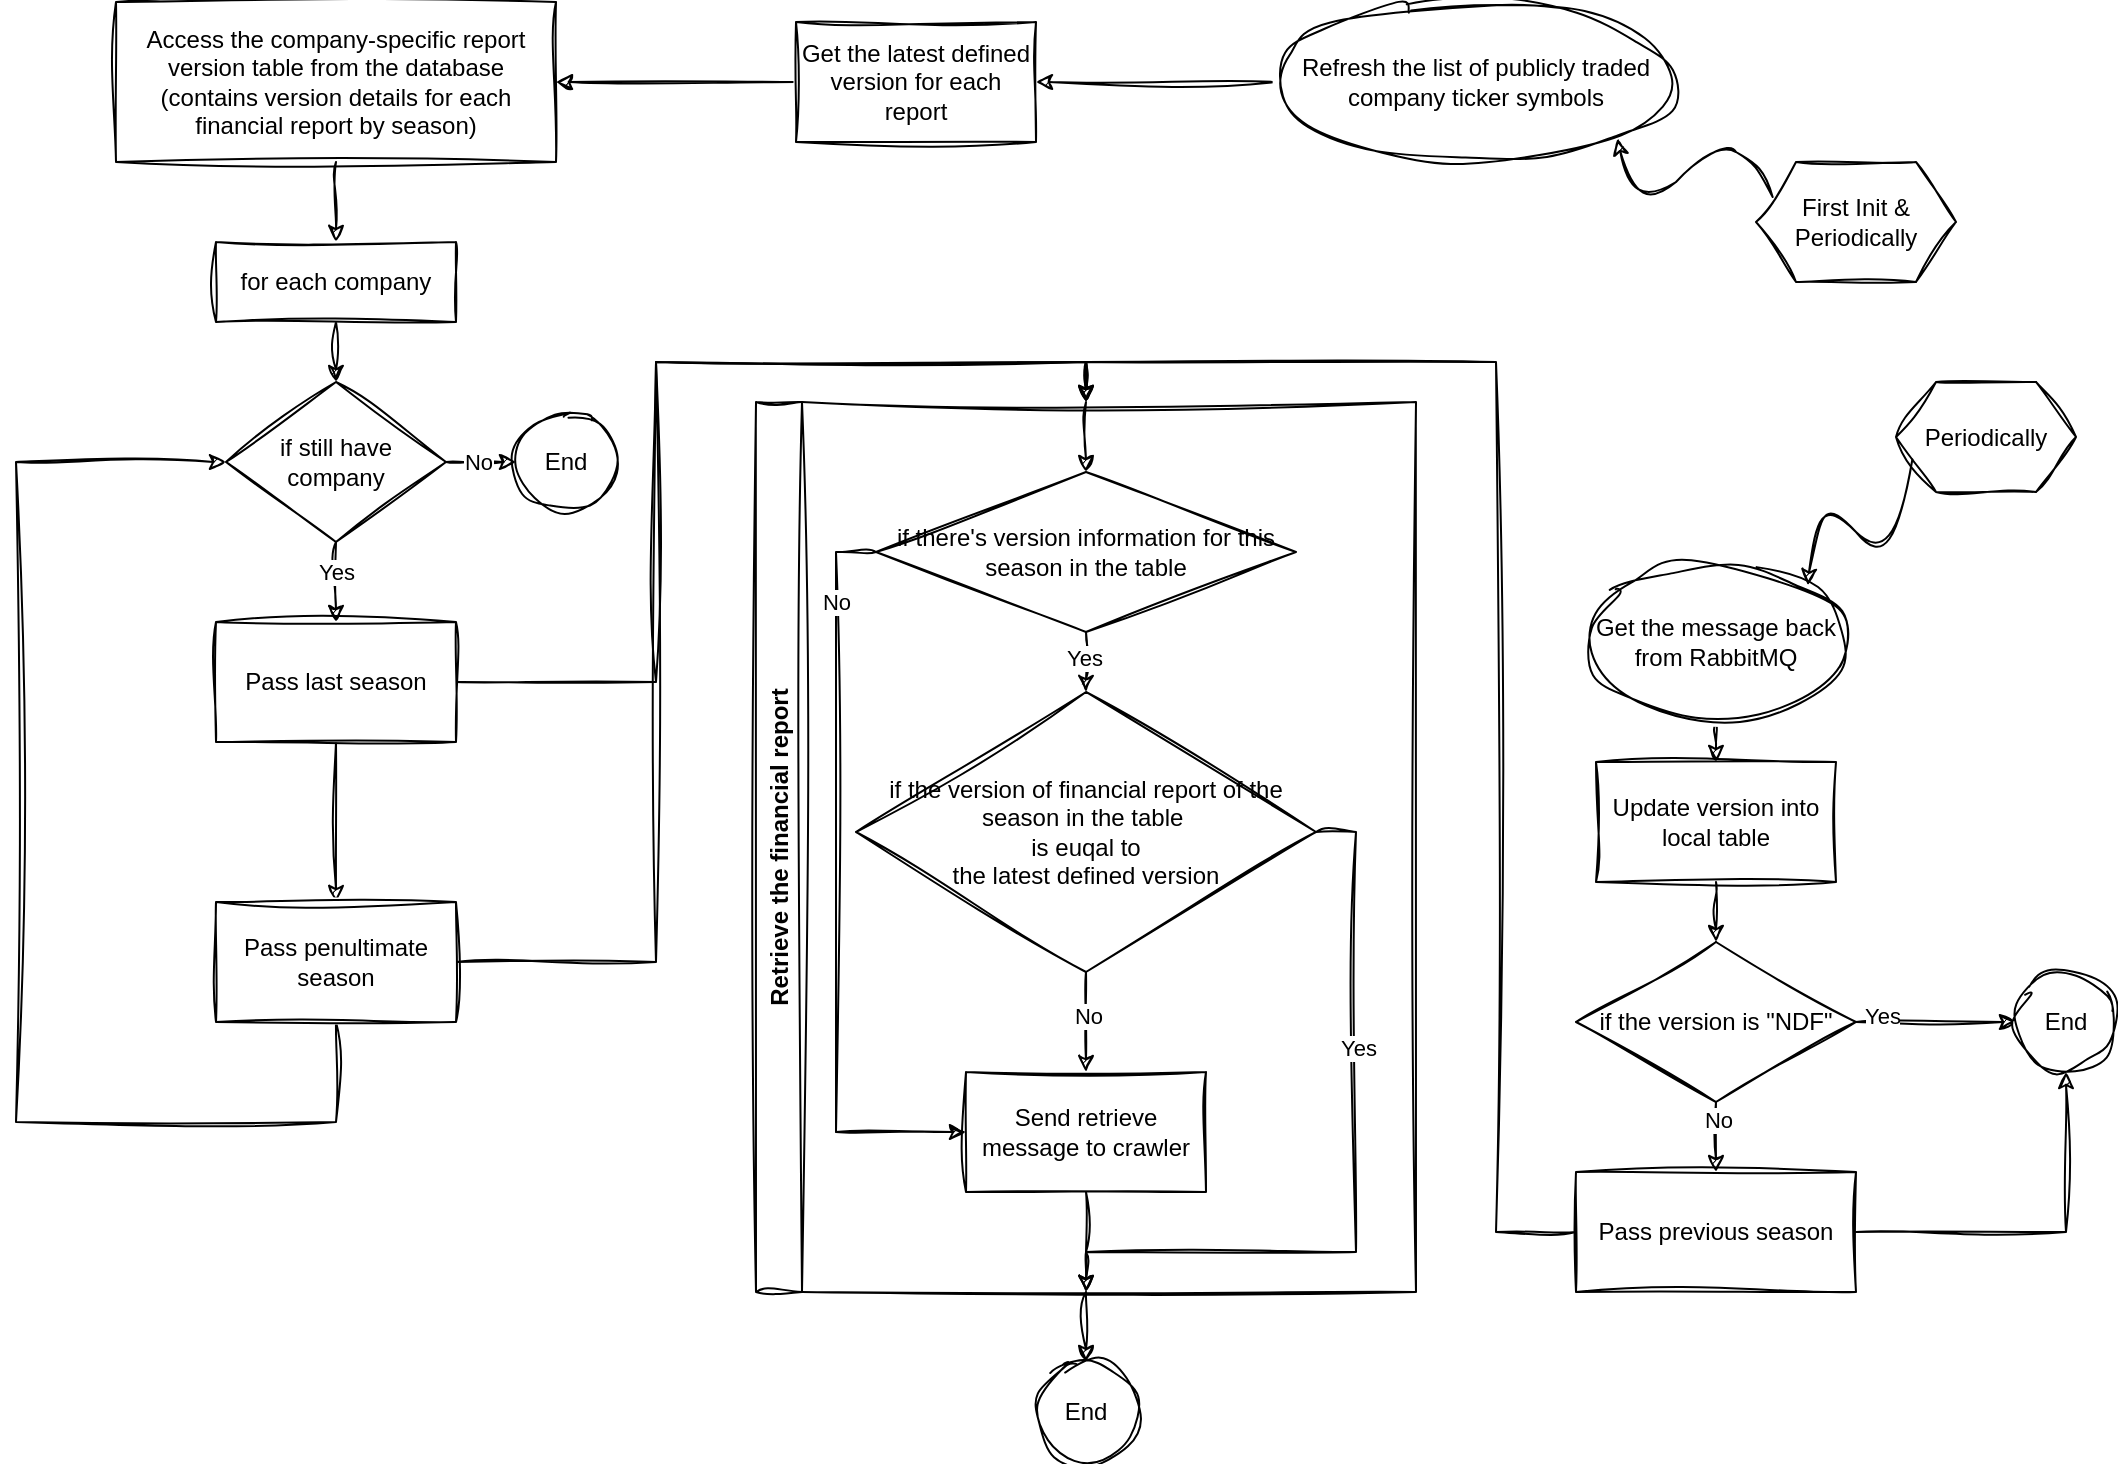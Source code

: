 <mxfile version="22.1.11" type="device">
  <diagram name="Page-1" id="edf60f1a-56cd-e834-aa8a-f176f3a09ee4">
    <mxGraphModel dx="1295" dy="758" grid="1" gridSize="10" guides="1" tooltips="1" connect="1" arrows="1" fold="1" page="1" pageScale="1" pageWidth="1169" pageHeight="827" background="none" math="0" shadow="0">
      <root>
        <mxCell id="0" />
        <mxCell id="1" parent="0" />
        <mxCell id="ee3Hf3BzdbRgXfLqMHV_-15" style="edgeStyle=orthogonalEdgeStyle;rounded=0;orthogonalLoop=1;jettySize=auto;html=1;exitX=0.5;exitY=1;exitDx=0;exitDy=0;entryX=0.5;entryY=0;entryDx=0;entryDy=0;sketch=1;curveFitting=1;jiggle=2;" parent="1" source="ee3Hf3BzdbRgXfLqMHV_-10" target="ee3Hf3BzdbRgXfLqMHV_-14" edge="1">
          <mxGeometry relative="1" as="geometry" />
        </mxCell>
        <mxCell id="ee3Hf3BzdbRgXfLqMHV_-10" value="Access the company-specific report version table from the database (contains version details for each financial report by season)" style="rounded=0;whiteSpace=wrap;html=1;sketch=1;curveFitting=1;jiggle=2;" parent="1" vertex="1">
          <mxGeometry x="120" y="80" width="220" height="80" as="geometry" />
        </mxCell>
        <mxCell id="ee3Hf3BzdbRgXfLqMHV_-30" style="edgeStyle=orthogonalEdgeStyle;rounded=0;orthogonalLoop=1;jettySize=auto;html=1;exitX=0.5;exitY=1;exitDx=0;exitDy=0;entryX=0;entryY=0.5;entryDx=0;entryDy=0;sketch=1;curveFitting=1;jiggle=2;" parent="1" source="ee3Hf3BzdbRgXfLqMHV_-47" target="ee3Hf3BzdbRgXfLqMHV_-16" edge="1">
          <mxGeometry relative="1" as="geometry">
            <mxPoint x="230" y="620" as="sourcePoint" />
            <Array as="points">
              <mxPoint x="230" y="640" />
              <mxPoint x="70" y="640" />
              <mxPoint x="70" y="310" />
            </Array>
          </mxGeometry>
        </mxCell>
        <mxCell id="ee3Hf3BzdbRgXfLqMHV_-18" style="edgeStyle=orthogonalEdgeStyle;rounded=0;orthogonalLoop=1;jettySize=auto;html=1;exitX=0.5;exitY=1;exitDx=0;exitDy=0;entryX=0.5;entryY=0;entryDx=0;entryDy=0;sketch=1;curveFitting=1;jiggle=2;" parent="1" source="ee3Hf3BzdbRgXfLqMHV_-14" target="ee3Hf3BzdbRgXfLqMHV_-16" edge="1">
          <mxGeometry relative="1" as="geometry" />
        </mxCell>
        <mxCell id="ee3Hf3BzdbRgXfLqMHV_-14" value="for each company" style="rounded=0;whiteSpace=wrap;html=1;sketch=1;curveFitting=1;jiggle=2;" parent="1" vertex="1">
          <mxGeometry x="170" y="200" width="120" height="40" as="geometry" />
        </mxCell>
        <mxCell id="ee3Hf3BzdbRgXfLqMHV_-19" style="edgeStyle=orthogonalEdgeStyle;rounded=0;orthogonalLoop=1;jettySize=auto;html=1;exitX=0.5;exitY=1;exitDx=0;exitDy=0;entryX=0.5;entryY=0;entryDx=0;entryDy=0;sketch=1;curveFitting=1;jiggle=2;" parent="1" source="ee3Hf3BzdbRgXfLqMHV_-16" target="ee3Hf3BzdbRgXfLqMHV_-35" edge="1">
          <mxGeometry relative="1" as="geometry">
            <mxPoint x="230" y="380" as="targetPoint" />
          </mxGeometry>
        </mxCell>
        <mxCell id="ee3Hf3BzdbRgXfLqMHV_-20" value="Yes" style="edgeLabel;html=1;align=center;verticalAlign=middle;resizable=0;points=[];sketch=1;curveFitting=1;jiggle=2;" parent="ee3Hf3BzdbRgXfLqMHV_-19" vertex="1" connectable="0">
          <mxGeometry x="-0.276" relative="1" as="geometry">
            <mxPoint as="offset" />
          </mxGeometry>
        </mxCell>
        <mxCell id="ee3Hf3BzdbRgXfLqMHV_-25" style="edgeStyle=orthogonalEdgeStyle;rounded=0;orthogonalLoop=1;jettySize=auto;html=1;exitX=1;exitY=0.5;exitDx=0;exitDy=0;entryX=0;entryY=0.5;entryDx=0;entryDy=0;sketch=1;curveFitting=1;jiggle=2;" parent="1" source="ee3Hf3BzdbRgXfLqMHV_-16" target="Dkk2OCtutx-lru7fRSQ2-1" edge="1">
          <mxGeometry relative="1" as="geometry">
            <mxPoint x="370" y="310" as="targetPoint" />
          </mxGeometry>
        </mxCell>
        <mxCell id="ee3Hf3BzdbRgXfLqMHV_-29" value="No" style="edgeLabel;html=1;align=center;verticalAlign=middle;resizable=0;points=[];sketch=1;curveFitting=1;jiggle=2;" parent="ee3Hf3BzdbRgXfLqMHV_-25" vertex="1" connectable="0">
          <mxGeometry x="-0.851" y="1" relative="1" as="geometry">
            <mxPoint x="13" y="1" as="offset" />
          </mxGeometry>
        </mxCell>
        <mxCell id="ee3Hf3BzdbRgXfLqMHV_-16" value="if still have company" style="rhombus;whiteSpace=wrap;html=1;sketch=1;curveFitting=1;jiggle=2;" parent="1" vertex="1">
          <mxGeometry x="175" y="270" width="110" height="80" as="geometry" />
        </mxCell>
        <mxCell id="ee3Hf3BzdbRgXfLqMHV_-21" style="edgeStyle=orthogonalEdgeStyle;rounded=0;orthogonalLoop=1;jettySize=auto;html=1;exitX=0.5;exitY=1;exitDx=0;exitDy=0;entryX=0.5;entryY=0;entryDx=0;entryDy=0;sketch=1;curveFitting=1;jiggle=2;" parent="1" source="ee3Hf3BzdbRgXfLqMHV_-35" target="ee3Hf3BzdbRgXfLqMHV_-47" edge="1">
          <mxGeometry relative="1" as="geometry">
            <mxPoint x="250.45" y="470" as="sourcePoint" />
            <mxPoint x="250.0" y="527.06" as="targetPoint" />
          </mxGeometry>
        </mxCell>
        <mxCell id="ee3Hf3BzdbRgXfLqMHV_-33" style="edgeStyle=orthogonalEdgeStyle;rounded=0;orthogonalLoop=1;jettySize=auto;html=1;exitX=0;exitY=0.5;exitDx=0;exitDy=0;entryX=1;entryY=0.5;entryDx=0;entryDy=0;sketch=1;curveFitting=1;jiggle=2;" parent="1" source="ee3Hf3BzdbRgXfLqMHV_-31" target="ee3Hf3BzdbRgXfLqMHV_-32" edge="1">
          <mxGeometry relative="1" as="geometry" />
        </mxCell>
        <mxCell id="ee3Hf3BzdbRgXfLqMHV_-31" value="Refresh the list of publicly traded company ticker symbols" style="ellipse;whiteSpace=wrap;html=1;sketch=1;curveFitting=1;jiggle=2;" parent="1" vertex="1">
          <mxGeometry x="700" y="80" width="200" height="80" as="geometry" />
        </mxCell>
        <mxCell id="ee3Hf3BzdbRgXfLqMHV_-34" style="edgeStyle=orthogonalEdgeStyle;rounded=0;orthogonalLoop=1;jettySize=auto;html=1;exitX=0;exitY=0.5;exitDx=0;exitDy=0;entryX=1;entryY=0.5;entryDx=0;entryDy=0;sketch=1;curveFitting=1;jiggle=2;" parent="1" source="ee3Hf3BzdbRgXfLqMHV_-32" target="ee3Hf3BzdbRgXfLqMHV_-10" edge="1">
          <mxGeometry relative="1" as="geometry" />
        </mxCell>
        <mxCell id="ee3Hf3BzdbRgXfLqMHV_-32" value="Get the latest defined version for each report" style="rounded=0;whiteSpace=wrap;html=1;sketch=1;curveFitting=1;jiggle=2;" parent="1" vertex="1">
          <mxGeometry x="460" y="90" width="120" height="60" as="geometry" />
        </mxCell>
        <mxCell id="Dkk2OCtutx-lru7fRSQ2-40" style="edgeStyle=orthogonalEdgeStyle;rounded=0;orthogonalLoop=1;jettySize=auto;html=1;exitX=1;exitY=0.5;exitDx=0;exitDy=0;entryX=0.5;entryY=0;entryDx=0;entryDy=0;sketch=1;curveFitting=1;jiggle=2;" edge="1" parent="1" source="ee3Hf3BzdbRgXfLqMHV_-35" target="ee3Hf3BzdbRgXfLqMHV_-44">
          <mxGeometry relative="1" as="geometry">
            <Array as="points">
              <mxPoint x="390" y="420" />
              <mxPoint x="390" y="260" />
              <mxPoint x="605" y="260" />
            </Array>
          </mxGeometry>
        </mxCell>
        <mxCell id="ee3Hf3BzdbRgXfLqMHV_-35" value="Pass last season" style="rounded=0;whiteSpace=wrap;html=1;sketch=1;curveFitting=1;jiggle=2;" parent="1" vertex="1">
          <mxGeometry x="170" y="390" width="120" height="60" as="geometry" />
        </mxCell>
        <mxCell id="Dkk2OCtutx-lru7fRSQ2-41" style="edgeStyle=orthogonalEdgeStyle;rounded=0;orthogonalLoop=1;jettySize=auto;html=1;exitX=1;exitY=0.5;exitDx=0;exitDy=0;entryX=0.5;entryY=0;entryDx=0;entryDy=0;sketch=1;curveFitting=1;jiggle=2;" edge="1" parent="1" source="ee3Hf3BzdbRgXfLqMHV_-47" target="ee3Hf3BzdbRgXfLqMHV_-44">
          <mxGeometry relative="1" as="geometry">
            <Array as="points">
              <mxPoint x="390" y="560" />
              <mxPoint x="390" y="260" />
              <mxPoint x="605" y="260" />
            </Array>
          </mxGeometry>
        </mxCell>
        <mxCell id="ee3Hf3BzdbRgXfLqMHV_-47" value="Pass penultimate season" style="rounded=0;whiteSpace=wrap;html=1;sketch=1;curveFitting=1;jiggle=2;" parent="1" vertex="1">
          <mxGeometry x="170" y="530" width="120" height="60" as="geometry" />
        </mxCell>
        <mxCell id="Dkk2OCtutx-lru7fRSQ2-1" value="End" style="ellipse;whiteSpace=wrap;html=1;aspect=fixed;sketch=1;curveFitting=1;jiggle=2;" vertex="1" parent="1">
          <mxGeometry x="320" y="285" width="50" height="50" as="geometry" />
        </mxCell>
        <mxCell id="Dkk2OCtutx-lru7fRSQ2-16" style="edgeStyle=orthogonalEdgeStyle;rounded=0;orthogonalLoop=1;jettySize=auto;html=1;exitX=0.5;exitY=1;exitDx=0;exitDy=0;entryX=0.5;entryY=0;entryDx=0;entryDy=0;sketch=1;curveFitting=1;jiggle=2;" edge="1" parent="1" source="Dkk2OCtutx-lru7fRSQ2-5" target="Dkk2OCtutx-lru7fRSQ2-7">
          <mxGeometry relative="1" as="geometry" />
        </mxCell>
        <mxCell id="Dkk2OCtutx-lru7fRSQ2-5" value="Get the message back from RabbitMQ" style="ellipse;whiteSpace=wrap;html=1;sketch=1;curveFitting=1;jiggle=2;" vertex="1" parent="1">
          <mxGeometry x="855" y="360" width="130" height="80" as="geometry" />
        </mxCell>
        <mxCell id="Dkk2OCtutx-lru7fRSQ2-17" style="edgeStyle=orthogonalEdgeStyle;rounded=0;orthogonalLoop=1;jettySize=auto;html=1;exitX=0.5;exitY=1;exitDx=0;exitDy=0;entryX=0.5;entryY=0;entryDx=0;entryDy=0;sketch=1;curveFitting=1;jiggle=2;" edge="1" parent="1" source="Dkk2OCtutx-lru7fRSQ2-7" target="Dkk2OCtutx-lru7fRSQ2-9">
          <mxGeometry relative="1" as="geometry" />
        </mxCell>
        <mxCell id="Dkk2OCtutx-lru7fRSQ2-7" value="Update version into local table" style="rounded=0;whiteSpace=wrap;html=1;sketch=1;curveFitting=1;jiggle=2;" vertex="1" parent="1">
          <mxGeometry x="860" y="460" width="120" height="60" as="geometry" />
        </mxCell>
        <mxCell id="Dkk2OCtutx-lru7fRSQ2-13" style="edgeStyle=orthogonalEdgeStyle;rounded=0;orthogonalLoop=1;jettySize=auto;html=1;exitX=1;exitY=0.5;exitDx=0;exitDy=0;entryX=0;entryY=0.5;entryDx=0;entryDy=0;sketch=1;curveFitting=1;jiggle=2;" edge="1" parent="1" source="Dkk2OCtutx-lru7fRSQ2-9" target="Dkk2OCtutx-lru7fRSQ2-12">
          <mxGeometry relative="1" as="geometry" />
        </mxCell>
        <mxCell id="Dkk2OCtutx-lru7fRSQ2-19" value="Yes" style="edgeLabel;html=1;align=center;verticalAlign=middle;resizable=0;points=[];sketch=1;curveFitting=1;jiggle=2;" vertex="1" connectable="0" parent="Dkk2OCtutx-lru7fRSQ2-13">
          <mxGeometry x="-0.676" y="3" relative="1" as="geometry">
            <mxPoint as="offset" />
          </mxGeometry>
        </mxCell>
        <mxCell id="Dkk2OCtutx-lru7fRSQ2-18" style="edgeStyle=orthogonalEdgeStyle;rounded=0;orthogonalLoop=1;jettySize=auto;html=1;exitX=0.5;exitY=1;exitDx=0;exitDy=0;entryX=0.5;entryY=0;entryDx=0;entryDy=0;sketch=1;curveFitting=1;jiggle=2;" edge="1" parent="1" source="Dkk2OCtutx-lru7fRSQ2-9" target="Dkk2OCtutx-lru7fRSQ2-14">
          <mxGeometry relative="1" as="geometry" />
        </mxCell>
        <mxCell id="Dkk2OCtutx-lru7fRSQ2-20" value="No" style="edgeLabel;html=1;align=center;verticalAlign=middle;resizable=0;points=[];sketch=1;curveFitting=1;jiggle=2;" vertex="1" connectable="0" parent="Dkk2OCtutx-lru7fRSQ2-18">
          <mxGeometry x="-0.497" y="1" relative="1" as="geometry">
            <mxPoint as="offset" />
          </mxGeometry>
        </mxCell>
        <mxCell id="Dkk2OCtutx-lru7fRSQ2-9" value="if the version is &quot;NDF&quot;" style="rhombus;whiteSpace=wrap;html=1;sketch=1;curveFitting=1;jiggle=2;" vertex="1" parent="1">
          <mxGeometry x="850" y="550" width="140" height="80" as="geometry" />
        </mxCell>
        <mxCell id="Dkk2OCtutx-lru7fRSQ2-12" value="End" style="ellipse;whiteSpace=wrap;html=1;aspect=fixed;sketch=1;curveFitting=1;jiggle=2;" vertex="1" parent="1">
          <mxGeometry x="1070" y="565" width="50" height="50" as="geometry" />
        </mxCell>
        <mxCell id="Dkk2OCtutx-lru7fRSQ2-21" style="edgeStyle=orthogonalEdgeStyle;rounded=0;orthogonalLoop=1;jettySize=auto;html=1;exitX=1;exitY=0.5;exitDx=0;exitDy=0;entryX=0.5;entryY=1;entryDx=0;entryDy=0;sketch=1;curveFitting=1;jiggle=2;" edge="1" parent="1" source="Dkk2OCtutx-lru7fRSQ2-14" target="Dkk2OCtutx-lru7fRSQ2-12">
          <mxGeometry relative="1" as="geometry" />
        </mxCell>
        <mxCell id="Dkk2OCtutx-lru7fRSQ2-42" style="edgeStyle=orthogonalEdgeStyle;rounded=0;orthogonalLoop=1;jettySize=auto;html=1;exitX=0;exitY=0.5;exitDx=0;exitDy=0;entryX=0.5;entryY=0;entryDx=0;entryDy=0;sketch=1;curveFitting=1;jiggle=2;" edge="1" parent="1" source="Dkk2OCtutx-lru7fRSQ2-14" target="ee3Hf3BzdbRgXfLqMHV_-44">
          <mxGeometry relative="1" as="geometry" />
        </mxCell>
        <mxCell id="Dkk2OCtutx-lru7fRSQ2-14" value="Pass previous season" style="rounded=0;whiteSpace=wrap;html=1;sketch=1;curveFitting=1;jiggle=2;" vertex="1" parent="1">
          <mxGeometry x="850" y="665" width="140" height="60" as="geometry" />
        </mxCell>
        <mxCell id="Dkk2OCtutx-lru7fRSQ2-22" value="First Init &amp;amp; Periodically" style="shape=hexagon;perimeter=hexagonPerimeter2;whiteSpace=wrap;html=1;fixedSize=1;sketch=1;curveFitting=1;jiggle=2;" vertex="1" parent="1">
          <mxGeometry x="940" y="160" width="100" height="60" as="geometry" />
        </mxCell>
        <mxCell id="Dkk2OCtutx-lru7fRSQ2-23" value="Periodically" style="shape=hexagon;perimeter=hexagonPerimeter2;whiteSpace=wrap;html=1;fixedSize=1;sketch=1;curveFitting=1;jiggle=2;" vertex="1" parent="1">
          <mxGeometry x="1010" y="270" width="90" height="55" as="geometry" />
        </mxCell>
        <mxCell id="Dkk2OCtutx-lru7fRSQ2-27" value="" style="curved=1;endArrow=classic;html=1;rounded=0;exitX=0;exitY=0.25;exitDx=0;exitDy=0;entryX=1;entryY=1;entryDx=0;entryDy=0;sketch=1;curveFitting=1;jiggle=2;" edge="1" parent="1" source="Dkk2OCtutx-lru7fRSQ2-22" target="ee3Hf3BzdbRgXfLqMHV_-31">
          <mxGeometry width="50" height="50" relative="1" as="geometry">
            <mxPoint x="780" y="310" as="sourcePoint" />
            <mxPoint x="830" y="260" as="targetPoint" />
            <Array as="points">
              <mxPoint x="940" y="160" />
              <mxPoint x="920" y="150" />
              <mxPoint x="880" y="190" />
            </Array>
          </mxGeometry>
        </mxCell>
        <mxCell id="Dkk2OCtutx-lru7fRSQ2-28" value="" style="curved=1;endArrow=classic;html=1;rounded=0;exitX=0;exitY=0.75;exitDx=0;exitDy=0;entryX=1;entryY=0;entryDx=0;entryDy=0;sketch=1;curveFitting=1;jiggle=2;" edge="1" parent="1" source="Dkk2OCtutx-lru7fRSQ2-23" target="Dkk2OCtutx-lru7fRSQ2-5">
          <mxGeometry width="50" height="50" relative="1" as="geometry">
            <mxPoint x="780" y="310" as="sourcePoint" />
            <mxPoint x="830" y="260" as="targetPoint" />
            <Array as="points">
              <mxPoint x="1010" y="370" />
              <mxPoint x="970" y="320" />
            </Array>
          </mxGeometry>
        </mxCell>
        <mxCell id="Dkk2OCtutx-lru7fRSQ2-29" value="End" style="ellipse;whiteSpace=wrap;html=1;aspect=fixed;sketch=1;curveFitting=1;jiggle=2;" vertex="1" parent="1">
          <mxGeometry x="580" y="760" width="50" height="50" as="geometry" />
        </mxCell>
        <mxCell id="Dkk2OCtutx-lru7fRSQ2-30" style="edgeStyle=orthogonalEdgeStyle;rounded=0;hachureGap=4;orthogonalLoop=1;jettySize=auto;html=1;exitX=0.5;exitY=1;exitDx=0;exitDy=0;entryX=0.5;entryY=0;entryDx=0;entryDy=0;fontFamily=Architects Daughter;fontSource=https%3A%2F%2Ffonts.googleapis.com%2Fcss%3Ffamily%3DArchitects%2BDaughter;fontSize=16;sketch=1;curveFitting=1;jiggle=2;" edge="1" parent="1" source="ee3Hf3BzdbRgXfLqMHV_-44" target="Dkk2OCtutx-lru7fRSQ2-29">
          <mxGeometry relative="1" as="geometry" />
        </mxCell>
        <mxCell id="ee3Hf3BzdbRgXfLqMHV_-36" value="if the version of financial report of the season in the table&amp;nbsp;&lt;br&gt;is euqal to &lt;br&gt;the latest defined version" style="rhombus;whiteSpace=wrap;html=1;sketch=1;curveFitting=1;jiggle=2;" parent="1" vertex="1">
          <mxGeometry x="490" y="425" width="230" height="140" as="geometry" />
        </mxCell>
        <mxCell id="ee3Hf3BzdbRgXfLqMHV_-39" style="edgeStyle=orthogonalEdgeStyle;rounded=0;orthogonalLoop=1;jettySize=auto;html=1;exitX=0.5;exitY=1;exitDx=0;exitDy=0;entryX=0.5;entryY=0;entryDx=0;entryDy=0;sketch=1;curveFitting=1;jiggle=2;" parent="1" source="ee3Hf3BzdbRgXfLqMHV_-36" target="ee3Hf3BzdbRgXfLqMHV_-8" edge="1">
          <mxGeometry relative="1" as="geometry" />
        </mxCell>
        <mxCell id="ee3Hf3BzdbRgXfLqMHV_-40" value="No" style="edgeLabel;html=1;align=center;verticalAlign=middle;resizable=0;points=[];sketch=1;curveFitting=1;jiggle=2;" parent="ee3Hf3BzdbRgXfLqMHV_-39" vertex="1" connectable="0">
          <mxGeometry x="-0.133" y="1" relative="1" as="geometry">
            <mxPoint as="offset" />
          </mxGeometry>
        </mxCell>
        <mxCell id="ee3Hf3BzdbRgXfLqMHV_-42" style="edgeStyle=orthogonalEdgeStyle;rounded=0;orthogonalLoop=1;jettySize=auto;html=1;exitX=1;exitY=0.5;exitDx=0;exitDy=0;entryX=0.5;entryY=1;entryDx=0;entryDy=0;sketch=1;curveFitting=1;jiggle=2;" parent="1" source="ee3Hf3BzdbRgXfLqMHV_-36" target="ee3Hf3BzdbRgXfLqMHV_-44" edge="1">
          <mxGeometry relative="1" as="geometry">
            <mxPoint x="770" y="495" as="targetPoint" />
            <Array as="points">
              <mxPoint x="740" y="495" />
              <mxPoint x="740" y="705" />
              <mxPoint x="605" y="705" />
            </Array>
          </mxGeometry>
        </mxCell>
        <mxCell id="ee3Hf3BzdbRgXfLqMHV_-43" value="Yes" style="edgeLabel;html=1;align=center;verticalAlign=middle;resizable=0;points=[];sketch=1;curveFitting=1;jiggle=2;" parent="ee3Hf3BzdbRgXfLqMHV_-42" vertex="1" connectable="0">
          <mxGeometry x="-0.336" y="1" relative="1" as="geometry">
            <mxPoint as="offset" />
          </mxGeometry>
        </mxCell>
        <mxCell id="ee3Hf3BzdbRgXfLqMHV_-8" value="Send retrieve message to crawler" style="rounded=0;whiteSpace=wrap;html=1;sketch=1;curveFitting=1;jiggle=2;" parent="1" vertex="1">
          <mxGeometry x="545" y="615" width="120" height="60" as="geometry" />
        </mxCell>
        <mxCell id="ee3Hf3BzdbRgXfLqMHV_-44" value="Retrieve the financial report" style="swimlane;horizontal=0;whiteSpace=wrap;html=1;sketch=1;curveFitting=1;jiggle=2;" parent="1" vertex="1">
          <mxGeometry x="440" y="280" width="330" height="445" as="geometry" />
        </mxCell>
        <mxCell id="Dkk2OCtutx-lru7fRSQ2-31" value="if there&#39;s version information for this season in the table" style="rhombus;whiteSpace=wrap;html=1;sketch=1;curveFitting=1;jiggle=2;" vertex="1" parent="ee3Hf3BzdbRgXfLqMHV_-44">
          <mxGeometry x="60" y="35" width="210" height="80" as="geometry" />
        </mxCell>
        <mxCell id="Dkk2OCtutx-lru7fRSQ2-33" style="edgeStyle=orthogonalEdgeStyle;rounded=0;orthogonalLoop=1;jettySize=auto;html=1;exitX=0.5;exitY=0;exitDx=0;exitDy=0;entryX=0.5;entryY=0;entryDx=0;entryDy=0;sketch=1;curveFitting=1;jiggle=2;" edge="1" parent="ee3Hf3BzdbRgXfLqMHV_-44" source="ee3Hf3BzdbRgXfLqMHV_-44" target="Dkk2OCtutx-lru7fRSQ2-31">
          <mxGeometry relative="1" as="geometry" />
        </mxCell>
        <mxCell id="ee3Hf3BzdbRgXfLqMHV_-45" style="edgeStyle=orthogonalEdgeStyle;rounded=0;orthogonalLoop=1;jettySize=auto;html=1;exitX=0.5;exitY=1;exitDx=0;exitDy=0;entryX=0.5;entryY=1;entryDx=0;entryDy=0;sketch=1;curveFitting=1;jiggle=2;" parent="1" source="ee3Hf3BzdbRgXfLqMHV_-8" target="ee3Hf3BzdbRgXfLqMHV_-44" edge="1">
          <mxGeometry relative="1" as="geometry">
            <Array as="points">
              <mxPoint x="605" y="705" />
              <mxPoint x="605" y="705" />
            </Array>
          </mxGeometry>
        </mxCell>
        <mxCell id="Dkk2OCtutx-lru7fRSQ2-32" style="edgeStyle=orthogonalEdgeStyle;rounded=0;orthogonalLoop=1;jettySize=auto;html=1;exitX=0.5;exitY=1;exitDx=0;exitDy=0;entryX=0.5;entryY=0;entryDx=0;entryDy=0;sketch=1;curveFitting=1;jiggle=2;" edge="1" parent="1" source="Dkk2OCtutx-lru7fRSQ2-31" target="ee3Hf3BzdbRgXfLqMHV_-36">
          <mxGeometry relative="1" as="geometry" />
        </mxCell>
        <mxCell id="Dkk2OCtutx-lru7fRSQ2-34" value="Yes" style="edgeLabel;html=1;align=center;verticalAlign=middle;resizable=0;points=[];sketch=1;curveFitting=1;jiggle=2;" vertex="1" connectable="0" parent="Dkk2OCtutx-lru7fRSQ2-32">
          <mxGeometry x="-0.123" y="-1" relative="1" as="geometry">
            <mxPoint as="offset" />
          </mxGeometry>
        </mxCell>
        <mxCell id="Dkk2OCtutx-lru7fRSQ2-35" style="edgeStyle=orthogonalEdgeStyle;rounded=0;orthogonalLoop=1;jettySize=auto;html=1;exitX=0;exitY=0.5;exitDx=0;exitDy=0;entryX=0;entryY=0.5;entryDx=0;entryDy=0;sketch=1;curveFitting=1;jiggle=2;" edge="1" parent="1" source="Dkk2OCtutx-lru7fRSQ2-31" target="ee3Hf3BzdbRgXfLqMHV_-8">
          <mxGeometry relative="1" as="geometry" />
        </mxCell>
        <mxCell id="Dkk2OCtutx-lru7fRSQ2-36" value="No" style="edgeLabel;html=1;align=center;verticalAlign=middle;resizable=0;points=[];sketch=1;curveFitting=1;jiggle=2;" vertex="1" connectable="0" parent="Dkk2OCtutx-lru7fRSQ2-35">
          <mxGeometry x="-0.762" relative="1" as="geometry">
            <mxPoint as="offset" />
          </mxGeometry>
        </mxCell>
      </root>
    </mxGraphModel>
  </diagram>
</mxfile>
